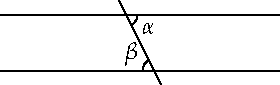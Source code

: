 settings.tex="pdflatex";

texpreamble("\usepackage{amsmath}
\usepackage{amsthm,amssymb}
\usepackage{mathpazo}
\usepackage[svgnames]{xcolor}
");
import graph;

size(140);

draw((-5,1)--(5,1));
draw((-5,-1)--(5,-1));

pair A=(-0.5,1);
pair B=-A;
draw(A+0.25(A-B)--B+0.25(B-A));

draw("$\alpha$",arc(A,0.41,180*angle(B-A)/pi,0));
draw("$\beta$",arc(B,0.41,180*angle(A-B)/pi,180));




